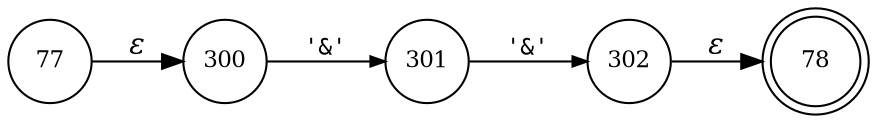 digraph ATN {
rankdir=LR;
s78[fontsize=11, label="78", shape=doublecircle, fixedsize=true, width=.6];
s300[fontsize=11,label="300", shape=circle, fixedsize=true, width=.55, peripheries=1];
s77[fontsize=11,label="77", shape=circle, fixedsize=true, width=.55, peripheries=1];
s301[fontsize=11,label="301", shape=circle, fixedsize=true, width=.55, peripheries=1];
s302[fontsize=11,label="302", shape=circle, fixedsize=true, width=.55, peripheries=1];
s77 -> s300 [fontname="Times-Italic", label="&epsilon;"];
s300 -> s301 [fontsize=11, fontname="Courier", arrowsize=.7, label = "'&'", arrowhead = normal];
s301 -> s302 [fontsize=11, fontname="Courier", arrowsize=.7, label = "'&'", arrowhead = normal];
s302 -> s78 [fontname="Times-Italic", label="&epsilon;"];
}